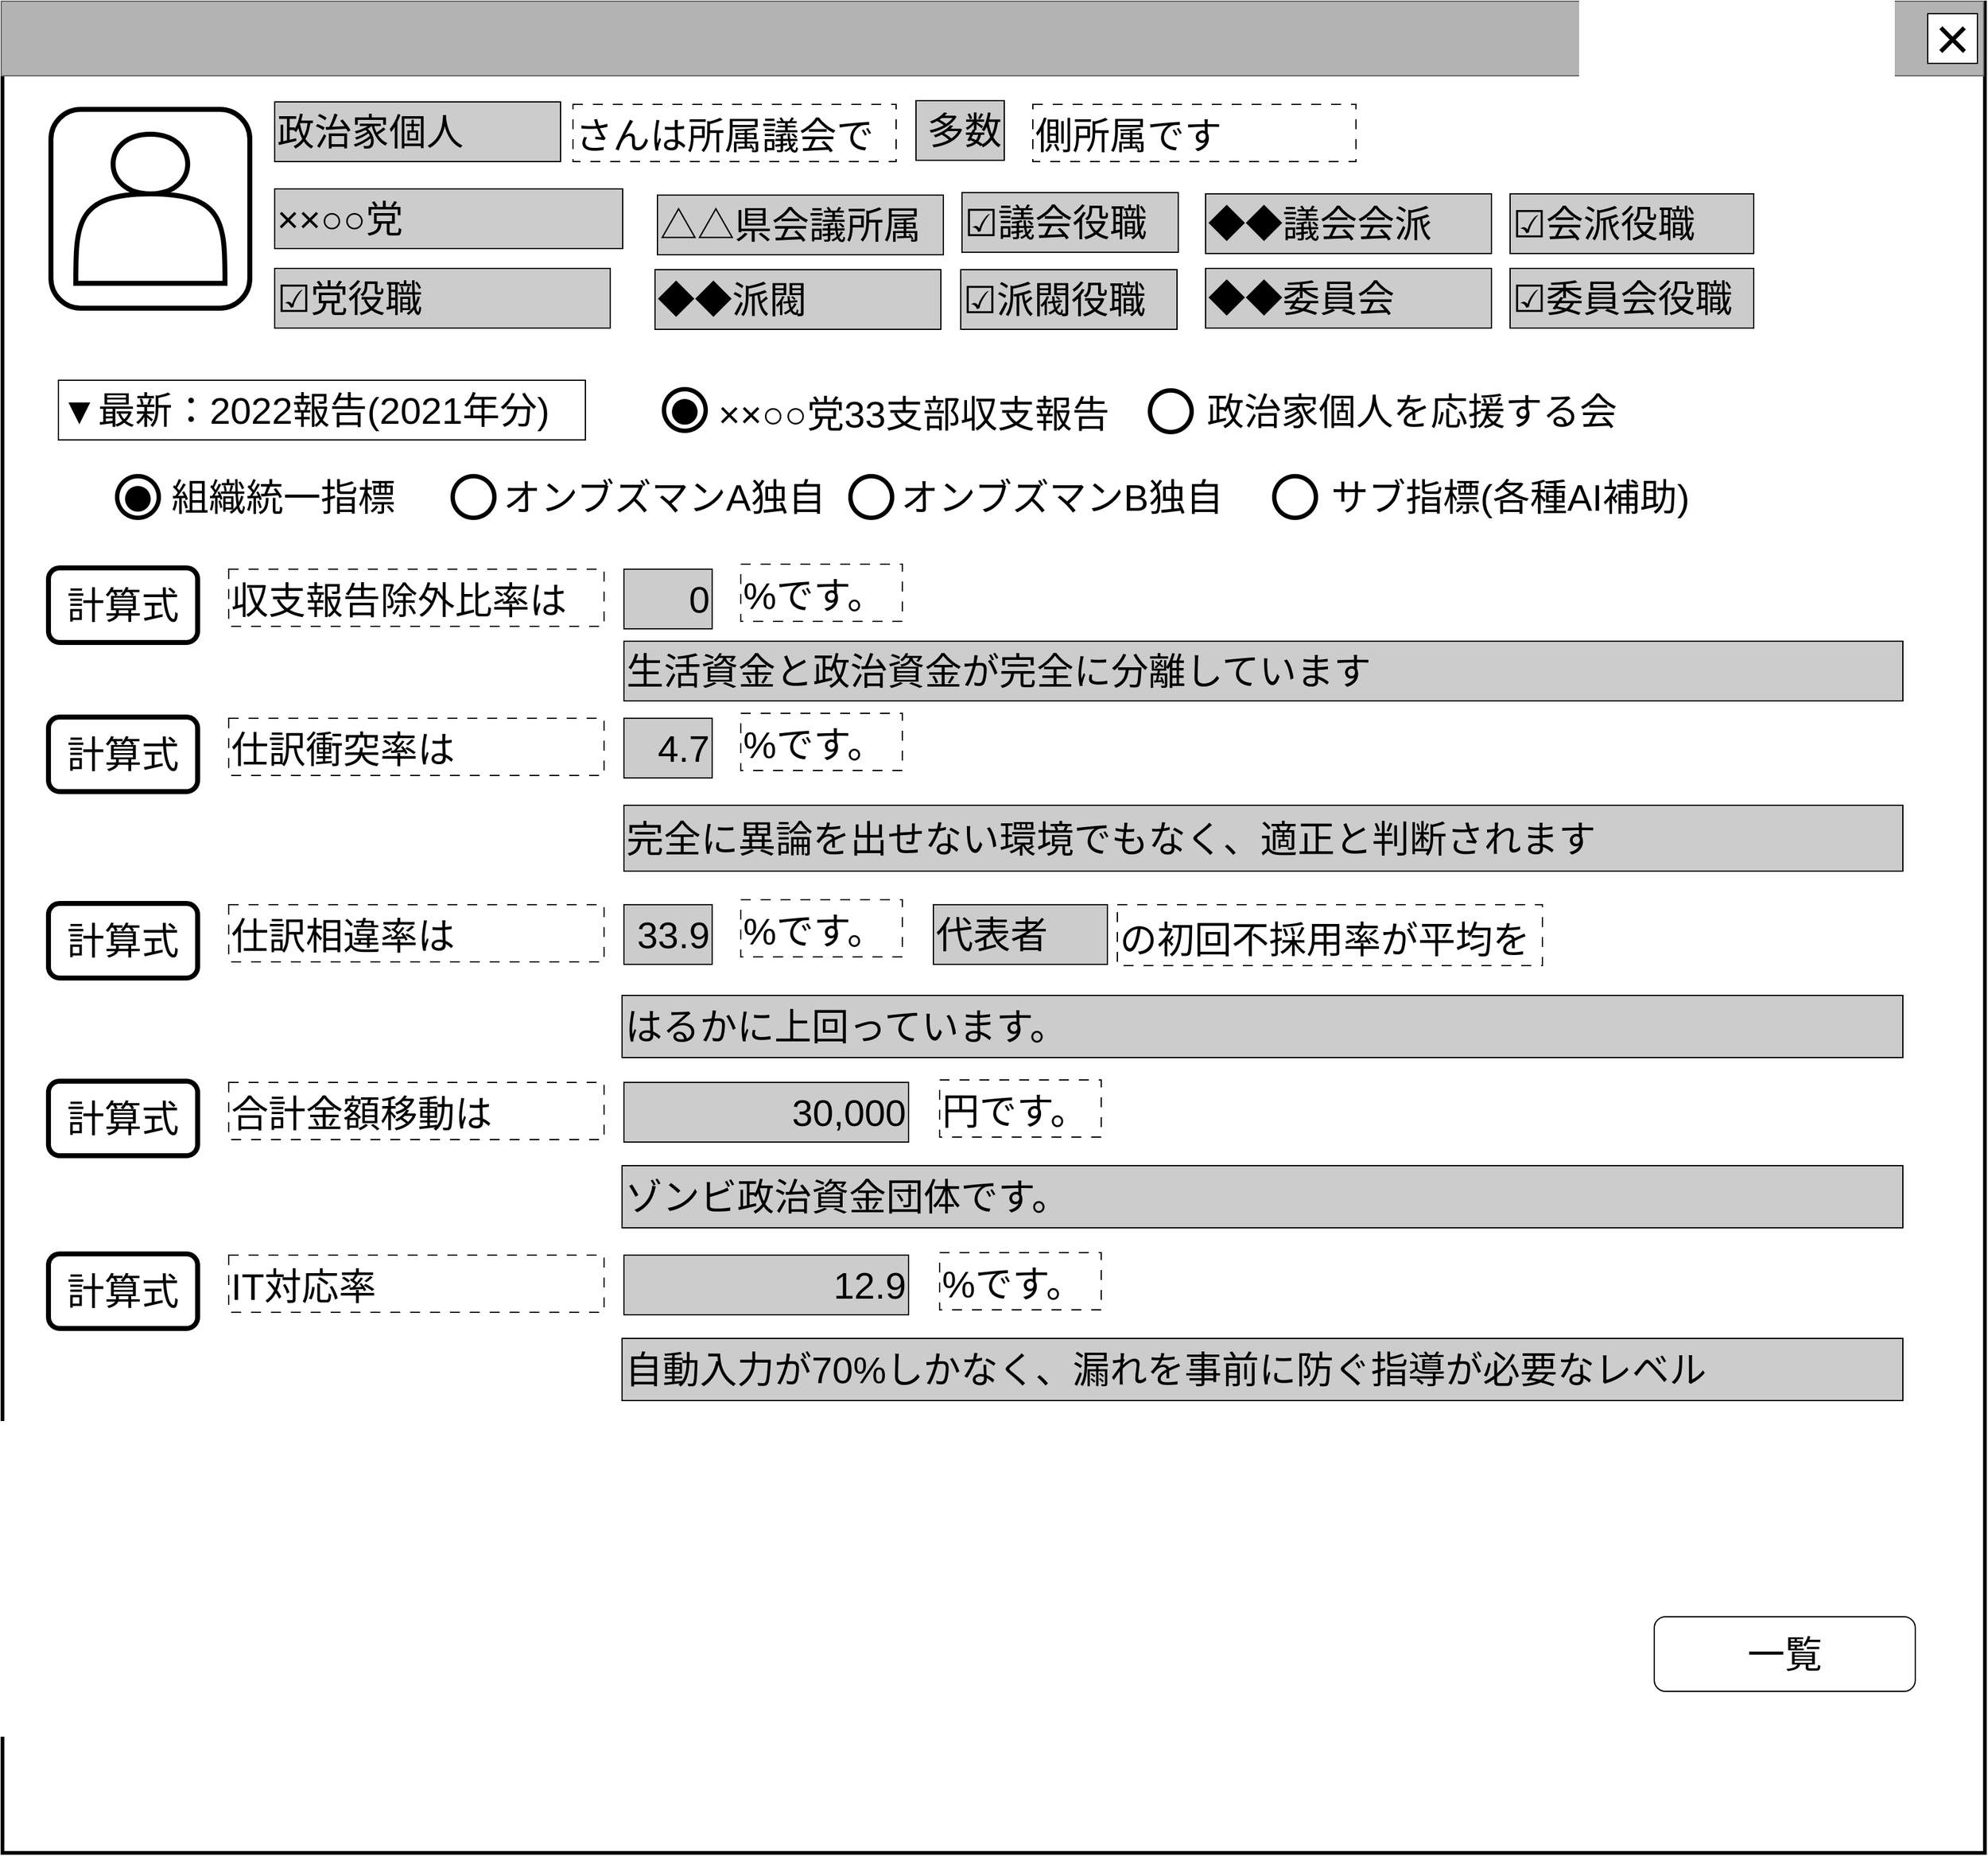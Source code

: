 <mxfile version="23.0.2" type="device">
  <diagram name="ページ1" id="LE8fIzdrHe0wcv1LTvfw">
    <mxGraphModel dx="866" dy="518" grid="1" gridSize="10" guides="1" tooltips="1" connect="1" arrows="1" fold="1" page="1" pageScale="1" pageWidth="1600" pageHeight="1200" math="0" shadow="0">
      <root>
        <mxCell id="0" />
        <mxCell id="cFaB45KztUIKXS-_cTrr-4" value="背景" style="locked=1;" parent="0" visible="0" />
        <mxCell id="cFaB45KztUIKXS-_cTrr-5" value="" style="rounded=0;whiteSpace=wrap;html=1;strokeWidth=3;" parent="cFaB45KztUIKXS-_cTrr-4" vertex="1">
          <mxGeometry x="1" y="1" width="1595" height="1180" as="geometry" />
        </mxCell>
        <mxCell id="cFaB45KztUIKXS-_cTrr-6" value="" style="rounded=0;whiteSpace=wrap;html=1;fillColor=#B3B3B3;fontColor=#333333;strokeColor=#666666;" parent="cFaB45KztUIKXS-_cTrr-4" vertex="1">
          <mxGeometry width="1595" height="60" as="geometry" />
        </mxCell>
        <mxCell id="cFaB45KztUIKXS-_cTrr-7" value="&lt;font style=&quot;font-size: 48px;&quot;&gt;×&lt;/font&gt;" style="rounded=0;whiteSpace=wrap;html=1;" parent="cFaB45KztUIKXS-_cTrr-4" vertex="1">
          <mxGeometry x="1550" y="10" width="40" height="40" as="geometry" />
        </mxCell>
        <mxCell id="cFaB45KztUIKXS-_cTrr-8" value="" style="rounded=0;whiteSpace=wrap;html=1;" parent="cFaB45KztUIKXS-_cTrr-4" vertex="1">
          <mxGeometry x="830" y="670" width="120" height="60" as="geometry" />
        </mxCell>
        <mxCell id="cFaB45KztUIKXS-_cTrr-9" value="ウインドウ" style="locked=1;" parent="0" />
        <mxCell id="cFaB45KztUIKXS-_cTrr-10" value="" style="rounded=0;whiteSpace=wrap;html=1;strokeWidth=3;" parent="cFaB45KztUIKXS-_cTrr-9" vertex="1">
          <mxGeometry x="1" y="1" width="1595" height="1489" as="geometry" />
        </mxCell>
        <mxCell id="cFaB45KztUIKXS-_cTrr-11" value="" style="rounded=0;whiteSpace=wrap;html=1;fillColor=#B3B3B3;fontColor=#333333;strokeColor=#666666;" parent="cFaB45KztUIKXS-_cTrr-9" vertex="1">
          <mxGeometry width="1595" height="60" as="geometry" />
        </mxCell>
        <mxCell id="cFaB45KztUIKXS-_cTrr-12" value="&lt;font style=&quot;font-size: 48px;&quot;&gt;×&lt;/font&gt;" style="rounded=0;whiteSpace=wrap;html=1;" parent="cFaB45KztUIKXS-_cTrr-9" vertex="1">
          <mxGeometry x="1550" y="10" width="40" height="40" as="geometry" />
        </mxCell>
        <mxCell id="cFaB45KztUIKXS-_cTrr-14" value="名称未設定レイヤ" style="" parent="0" />
        <mxCell id="qQW_u_u5-3ppLx-0F7_--9" value="&lt;span style=&quot;font-size: 30px;&quot;&gt;一覧&lt;/span&gt;" style="rounded=1;whiteSpace=wrap;html=1;" parent="cFaB45KztUIKXS-_cTrr-14" vertex="1">
          <mxGeometry x="1330" y="1300" width="210" height="60" as="geometry" />
        </mxCell>
        <mxCell id="qQW_u_u5-3ppLx-0F7_--19" value="&lt;span style=&quot;font-size: 30px;&quot;&gt;収支報告除外比率は&lt;/span&gt;" style="rounded=0;whiteSpace=wrap;html=1;align=left;dashed=1;dashPattern=8 8;verticalAlign=bottom;" parent="cFaB45KztUIKXS-_cTrr-14" vertex="1">
          <mxGeometry x="183" y="457" width="302" height="46" as="geometry" />
        </mxCell>
        <mxCell id="SVBkzKlQY5_SW_EC5yE4-0" value="&lt;div style=&quot;&quot;&gt;&lt;span style=&quot;font-size: 30px;&quot;&gt;0&lt;/span&gt;&lt;/div&gt;" style="rounded=0;whiteSpace=wrap;html=1;align=right;fillColor=#CCCCCC;" parent="cFaB45KztUIKXS-_cTrr-14" vertex="1">
          <mxGeometry x="501" y="457" width="71" height="48" as="geometry" />
        </mxCell>
        <mxCell id="SVBkzKlQY5_SW_EC5yE4-1" value="&lt;span style=&quot;font-size: 30px;&quot;&gt;%です。&lt;br&gt;&lt;/span&gt;" style="rounded=0;whiteSpace=wrap;html=1;align=left;dashed=1;dashPattern=8 8;verticalAlign=bottom;" parent="cFaB45KztUIKXS-_cTrr-14" vertex="1">
          <mxGeometry x="595" y="453" width="130" height="46" as="geometry" />
        </mxCell>
        <mxCell id="SVBkzKlQY5_SW_EC5yE4-2" value="&lt;div style=&quot;&quot;&gt;&lt;span style=&quot;font-size: 30px;&quot;&gt;生活資金と政治資金が完全に分離しています&lt;/span&gt;&lt;/div&gt;" style="rounded=0;whiteSpace=wrap;html=1;align=left;fillColor=#CCCCCC;" parent="cFaB45KztUIKXS-_cTrr-14" vertex="1">
          <mxGeometry x="501" y="515" width="1029" height="48" as="geometry" />
        </mxCell>
        <mxCell id="SVBkzKlQY5_SW_EC5yE4-3" value="&lt;span style=&quot;font-size: 30px;&quot;&gt;仕訳衝突率は&lt;/span&gt;" style="rounded=0;whiteSpace=wrap;html=1;align=left;dashed=1;dashPattern=8 8;verticalAlign=bottom;" parent="cFaB45KztUIKXS-_cTrr-14" vertex="1">
          <mxGeometry x="183" y="577" width="302" height="46" as="geometry" />
        </mxCell>
        <mxCell id="SVBkzKlQY5_SW_EC5yE4-4" value="&lt;div style=&quot;&quot;&gt;&lt;span style=&quot;font-size: 30px;&quot;&gt;4.7&lt;/span&gt;&lt;/div&gt;" style="rounded=0;whiteSpace=wrap;html=1;align=right;fillColor=#CCCCCC;" parent="cFaB45KztUIKXS-_cTrr-14" vertex="1">
          <mxGeometry x="501" y="577" width="71" height="48" as="geometry" />
        </mxCell>
        <mxCell id="SVBkzKlQY5_SW_EC5yE4-5" value="&lt;font style=&quot;font-size: 30px;&quot;&gt;計算式&lt;/font&gt;" style="rounded=1;whiteSpace=wrap;html=1;strokeWidth=4;" parent="cFaB45KztUIKXS-_cTrr-14" vertex="1">
          <mxGeometry x="38" y="456" width="120" height="60" as="geometry" />
        </mxCell>
        <mxCell id="SVBkzKlQY5_SW_EC5yE4-6" value="&lt;span style=&quot;font-size: 30px;&quot;&gt;%です。&lt;br&gt;&lt;/span&gt;" style="rounded=0;whiteSpace=wrap;html=1;align=left;dashed=1;dashPattern=8 8;verticalAlign=bottom;" parent="cFaB45KztUIKXS-_cTrr-14" vertex="1">
          <mxGeometry x="595" y="573" width="130" height="46" as="geometry" />
        </mxCell>
        <mxCell id="SVBkzKlQY5_SW_EC5yE4-7" value="&lt;span style=&quot;font-size: 30px;&quot;&gt;完全に異論を出せない環境でもなく、適正と判断されます&lt;/span&gt;" style="rounded=0;whiteSpace=wrap;html=1;align=left;fillColor=#CCCCCC;" parent="cFaB45KztUIKXS-_cTrr-14" vertex="1">
          <mxGeometry x="501" y="647" width="1029" height="53" as="geometry" />
        </mxCell>
        <mxCell id="SVBkzKlQY5_SW_EC5yE4-8" value="&lt;font style=&quot;font-size: 30px;&quot;&gt;計算式&lt;/font&gt;" style="rounded=1;whiteSpace=wrap;html=1;strokeWidth=4;" parent="cFaB45KztUIKXS-_cTrr-14" vertex="1">
          <mxGeometry x="38" y="576" width="120" height="60" as="geometry" />
        </mxCell>
        <mxCell id="SVBkzKlQY5_SW_EC5yE4-9" value="&lt;font style=&quot;font-size: 84px;&quot;&gt;○&lt;/font&gt;" style="text;html=1;strokeColor=none;fillColor=none;align=center;verticalAlign=middle;whiteSpace=wrap;rounded=0;fontSize=60;" parent="cFaB45KztUIKXS-_cTrr-14" vertex="1">
          <mxGeometry x="80" y="380" width="60" height="30" as="geometry" />
        </mxCell>
        <mxCell id="SVBkzKlQY5_SW_EC5yE4-10" value="&lt;font style=&quot;font-size: 48px;&quot;&gt;●&lt;/font&gt;" style="text;html=1;strokeColor=none;fillColor=none;align=center;verticalAlign=middle;whiteSpace=wrap;rounded=0;fontSize=48;" parent="cFaB45KztUIKXS-_cTrr-14" vertex="1">
          <mxGeometry x="80" y="382" width="60" height="30" as="geometry" />
        </mxCell>
        <mxCell id="SVBkzKlQY5_SW_EC5yE4-11" value="&lt;span style=&quot;font-size: 30px;&quot;&gt;組織統一指標&lt;br&gt;&lt;/span&gt;" style="text;html=1;strokeColor=none;fillColor=none;align=left;verticalAlign=middle;whiteSpace=wrap;rounded=0;" parent="cFaB45KztUIKXS-_cTrr-14" vertex="1">
          <mxGeometry x="135" y="369" width="275" height="60" as="geometry" />
        </mxCell>
        <mxCell id="SVBkzKlQY5_SW_EC5yE4-12" value="&lt;font style=&quot;font-size: 84px;&quot;&gt;○&lt;/font&gt;" style="text;html=1;strokeColor=none;fillColor=none;align=center;verticalAlign=middle;whiteSpace=wrap;rounded=0;fontSize=60;" parent="cFaB45KztUIKXS-_cTrr-14" vertex="1">
          <mxGeometry x="350" y="380" width="60" height="30" as="geometry" />
        </mxCell>
        <mxCell id="SVBkzKlQY5_SW_EC5yE4-13" value="&lt;span style=&quot;font-size: 30px;&quot;&gt;サブ指標(各種AI補助)&lt;br&gt;&lt;/span&gt;" style="text;html=1;strokeColor=none;fillColor=none;align=left;verticalAlign=middle;whiteSpace=wrap;rounded=0;" parent="cFaB45KztUIKXS-_cTrr-14" vertex="1">
          <mxGeometry x="1068" y="369" width="315" height="60" as="geometry" />
        </mxCell>
        <mxCell id="SVBkzKlQY5_SW_EC5yE4-15" value="&lt;font style=&quot;font-size: 84px;&quot;&gt;○&lt;/font&gt;" style="text;html=1;strokeColor=none;fillColor=none;align=center;verticalAlign=middle;whiteSpace=wrap;rounded=0;fontSize=60;" parent="cFaB45KztUIKXS-_cTrr-14" vertex="1">
          <mxGeometry x="1011" y="380" width="60" height="30" as="geometry" />
        </mxCell>
        <mxCell id="SVBkzKlQY5_SW_EC5yE4-16" value="&lt;span style=&quot;font-size: 30px;&quot;&gt;オンブズマンA独自&lt;br&gt;&lt;/span&gt;" style="text;html=1;strokeColor=none;fillColor=none;align=left;verticalAlign=middle;whiteSpace=wrap;rounded=0;" parent="cFaB45KztUIKXS-_cTrr-14" vertex="1">
          <mxGeometry x="402" y="369" width="315" height="60" as="geometry" />
        </mxCell>
        <mxCell id="SVBkzKlQY5_SW_EC5yE4-17" value="&lt;font style=&quot;font-size: 84px;&quot;&gt;○&lt;/font&gt;" style="text;html=1;strokeColor=none;fillColor=none;align=center;verticalAlign=middle;whiteSpace=wrap;rounded=0;fontSize=60;" parent="cFaB45KztUIKXS-_cTrr-14" vertex="1">
          <mxGeometry x="670" y="380" width="60" height="30" as="geometry" />
        </mxCell>
        <mxCell id="SVBkzKlQY5_SW_EC5yE4-18" value="&lt;span style=&quot;font-size: 30px;&quot;&gt;オンブズマンB独自&lt;br&gt;&lt;/span&gt;" style="text;html=1;strokeColor=none;fillColor=none;align=left;verticalAlign=middle;whiteSpace=wrap;rounded=0;" parent="cFaB45KztUIKXS-_cTrr-14" vertex="1">
          <mxGeometry x="722" y="369" width="315" height="60" as="geometry" />
        </mxCell>
        <mxCell id="SVBkzKlQY5_SW_EC5yE4-19" value="&lt;div style=&quot;&quot;&gt;&lt;span style=&quot;font-size: 30px;&quot;&gt;▼最新：2022報告(2021年分)&lt;/span&gt;&lt;/div&gt;" style="rounded=0;whiteSpace=wrap;html=1;align=left;fillColor=#FFFFFF;" parent="cFaB45KztUIKXS-_cTrr-14" vertex="1">
          <mxGeometry x="46" y="305" width="424" height="48" as="geometry" />
        </mxCell>
        <mxCell id="SVBkzKlQY5_SW_EC5yE4-20" value="&lt;span style=&quot;font-size: 30px;&quot;&gt;仕訳相違率は&lt;/span&gt;" style="rounded=0;whiteSpace=wrap;html=1;align=left;dashed=1;dashPattern=8 8;verticalAlign=bottom;" parent="cFaB45KztUIKXS-_cTrr-14" vertex="1">
          <mxGeometry x="183" y="727" width="302" height="46" as="geometry" />
        </mxCell>
        <mxCell id="SVBkzKlQY5_SW_EC5yE4-21" value="&lt;div style=&quot;&quot;&gt;&lt;span style=&quot;font-size: 30px;&quot;&gt;33.9&lt;/span&gt;&lt;/div&gt;" style="rounded=0;whiteSpace=wrap;html=1;align=right;fillColor=#CCCCCC;" parent="cFaB45KztUIKXS-_cTrr-14" vertex="1">
          <mxGeometry x="501" y="727" width="71" height="48" as="geometry" />
        </mxCell>
        <mxCell id="SVBkzKlQY5_SW_EC5yE4-22" value="&lt;span style=&quot;font-size: 30px;&quot;&gt;%です。&lt;br&gt;&lt;/span&gt;" style="rounded=0;whiteSpace=wrap;html=1;align=left;dashed=1;dashPattern=8 8;verticalAlign=bottom;" parent="cFaB45KztUIKXS-_cTrr-14" vertex="1">
          <mxGeometry x="595" y="723" width="130" height="46" as="geometry" />
        </mxCell>
        <mxCell id="SVBkzKlQY5_SW_EC5yE4-23" value="&lt;span style=&quot;font-size: 30px;&quot;&gt;代表者&lt;/span&gt;" style="rounded=0;whiteSpace=wrap;html=1;align=left;fillColor=#CCCCCC;" parent="cFaB45KztUIKXS-_cTrr-14" vertex="1">
          <mxGeometry x="750" y="727" width="140" height="48" as="geometry" />
        </mxCell>
        <mxCell id="SVBkzKlQY5_SW_EC5yE4-24" value="&lt;font style=&quot;font-size: 30px;&quot;&gt;計算式&lt;/font&gt;" style="rounded=1;whiteSpace=wrap;html=1;strokeWidth=4;" parent="cFaB45KztUIKXS-_cTrr-14" vertex="1">
          <mxGeometry x="38" y="726" width="120" height="60" as="geometry" />
        </mxCell>
        <mxCell id="SVBkzKlQY5_SW_EC5yE4-25" value="&lt;span style=&quot;font-size: 30px;&quot;&gt;の初回不採用率が平均を&lt;br&gt;&lt;/span&gt;" style="rounded=0;whiteSpace=wrap;html=1;align=left;dashed=1;dashPattern=8 8;verticalAlign=bottom;" parent="cFaB45KztUIKXS-_cTrr-14" vertex="1">
          <mxGeometry x="898" y="727" width="342" height="49" as="geometry" />
        </mxCell>
        <mxCell id="SVBkzKlQY5_SW_EC5yE4-26" value="&lt;span style=&quot;font-size: 30px;&quot;&gt;はるかに上回っています。&lt;/span&gt;" style="rounded=0;whiteSpace=wrap;html=1;align=left;fillColor=#CCCCCC;" parent="cFaB45KztUIKXS-_cTrr-14" vertex="1">
          <mxGeometry x="499.5" y="800" width="1030.5" height="50" as="geometry" />
        </mxCell>
        <mxCell id="SVBkzKlQY5_SW_EC5yE4-27" value="&lt;span style=&quot;font-size: 30px;&quot;&gt;合計金額移動は&lt;/span&gt;" style="rounded=0;whiteSpace=wrap;html=1;align=left;dashed=1;dashPattern=8 8;verticalAlign=bottom;" parent="cFaB45KztUIKXS-_cTrr-14" vertex="1">
          <mxGeometry x="183" y="870" width="302" height="46" as="geometry" />
        </mxCell>
        <mxCell id="SVBkzKlQY5_SW_EC5yE4-28" value="&lt;div style=&quot;&quot;&gt;&lt;span style=&quot;font-size: 30px;&quot;&gt;30,000&lt;/span&gt;&lt;/div&gt;" style="rounded=0;whiteSpace=wrap;html=1;align=right;fillColor=#CCCCCC;" parent="cFaB45KztUIKXS-_cTrr-14" vertex="1">
          <mxGeometry x="501" y="870" width="229" height="48" as="geometry" />
        </mxCell>
        <mxCell id="SVBkzKlQY5_SW_EC5yE4-29" value="&lt;span style=&quot;font-size: 30px;&quot;&gt;円です。&lt;br&gt;&lt;/span&gt;" style="rounded=0;whiteSpace=wrap;html=1;align=left;dashed=1;dashPattern=8 8;verticalAlign=bottom;" parent="cFaB45KztUIKXS-_cTrr-14" vertex="1">
          <mxGeometry x="755" y="868" width="130" height="46" as="geometry" />
        </mxCell>
        <mxCell id="SVBkzKlQY5_SW_EC5yE4-30" value="&lt;font style=&quot;font-size: 30px;&quot;&gt;計算式&lt;/font&gt;" style="rounded=1;whiteSpace=wrap;html=1;strokeWidth=4;" parent="cFaB45KztUIKXS-_cTrr-14" vertex="1">
          <mxGeometry x="38" y="869" width="120" height="60" as="geometry" />
        </mxCell>
        <mxCell id="SVBkzKlQY5_SW_EC5yE4-32" value="&lt;span style=&quot;font-size: 30px;&quot;&gt;ゾンビ政治資金団体です。&lt;/span&gt;" style="rounded=0;whiteSpace=wrap;html=1;align=left;fillColor=#CCCCCC;" parent="cFaB45KztUIKXS-_cTrr-14" vertex="1">
          <mxGeometry x="499.5" y="937" width="1030.5" height="50" as="geometry" />
        </mxCell>
        <mxCell id="SVBkzKlQY5_SW_EC5yE4-33" value="&lt;font style=&quot;font-size: 84px;&quot;&gt;○&lt;/font&gt;" style="text;html=1;strokeColor=none;fillColor=none;align=center;verticalAlign=middle;whiteSpace=wrap;rounded=0;fontSize=60;" parent="cFaB45KztUIKXS-_cTrr-14" vertex="1">
          <mxGeometry x="520" y="310" width="60" height="30" as="geometry" />
        </mxCell>
        <mxCell id="SVBkzKlQY5_SW_EC5yE4-34" value="&lt;font style=&quot;font-size: 48px;&quot;&gt;●&lt;/font&gt;" style="text;html=1;strokeColor=none;fillColor=none;align=center;verticalAlign=middle;whiteSpace=wrap;rounded=0;fontSize=48;" parent="cFaB45KztUIKXS-_cTrr-14" vertex="1">
          <mxGeometry x="520" y="312" width="60" height="30" as="geometry" />
        </mxCell>
        <mxCell id="SVBkzKlQY5_SW_EC5yE4-35" value="&lt;span style=&quot;font-size: 30px;&quot;&gt;××○○党33支部収支報告&lt;br&gt;&lt;/span&gt;" style="text;html=1;strokeColor=none;fillColor=none;align=left;verticalAlign=middle;whiteSpace=wrap;rounded=0;" parent="cFaB45KztUIKXS-_cTrr-14" vertex="1">
          <mxGeometry x="575" y="302" width="355" height="60" as="geometry" />
        </mxCell>
        <mxCell id="SVBkzKlQY5_SW_EC5yE4-36" value="&lt;span style=&quot;font-size: 30px;&quot;&gt;政治家個人を応援する会&lt;br&gt;&lt;/span&gt;" style="text;html=1;strokeColor=none;fillColor=none;align=left;verticalAlign=middle;whiteSpace=wrap;rounded=0;" parent="cFaB45KztUIKXS-_cTrr-14" vertex="1">
          <mxGeometry x="968" y="300" width="372" height="60" as="geometry" />
        </mxCell>
        <mxCell id="SVBkzKlQY5_SW_EC5yE4-37" value="&lt;font style=&quot;font-size: 84px;&quot;&gt;○&lt;/font&gt;" style="text;html=1;strokeColor=none;fillColor=none;align=center;verticalAlign=middle;whiteSpace=wrap;rounded=0;fontSize=60;" parent="cFaB45KztUIKXS-_cTrr-14" vertex="1">
          <mxGeometry x="911" y="311" width="60" height="30" as="geometry" />
        </mxCell>
        <mxCell id="uOTDyszs7KqVxaan8sgY-0" value="&lt;span style=&quot;font-size: 30px;&quot;&gt;IT対応率&lt;/span&gt;" style="rounded=0;whiteSpace=wrap;html=1;align=left;dashed=1;dashPattern=8 8;verticalAlign=bottom;" parent="cFaB45KztUIKXS-_cTrr-14" vertex="1">
          <mxGeometry x="183" y="1009" width="302" height="46" as="geometry" />
        </mxCell>
        <mxCell id="uOTDyszs7KqVxaan8sgY-1" value="&lt;div style=&quot;&quot;&gt;&lt;span style=&quot;font-size: 30px;&quot;&gt;12.9&lt;/span&gt;&lt;/div&gt;" style="rounded=0;whiteSpace=wrap;html=1;align=right;fillColor=#CCCCCC;" parent="cFaB45KztUIKXS-_cTrr-14" vertex="1">
          <mxGeometry x="501" y="1009" width="229" height="48" as="geometry" />
        </mxCell>
        <mxCell id="uOTDyszs7KqVxaan8sgY-2" value="&lt;span style=&quot;font-size: 30px;&quot;&gt;%です。&lt;br&gt;&lt;/span&gt;" style="rounded=0;whiteSpace=wrap;html=1;align=left;dashed=1;dashPattern=8 8;verticalAlign=bottom;" parent="cFaB45KztUIKXS-_cTrr-14" vertex="1">
          <mxGeometry x="755" y="1007" width="130" height="46" as="geometry" />
        </mxCell>
        <mxCell id="uOTDyszs7KqVxaan8sgY-3" value="&lt;font style=&quot;font-size: 30px;&quot;&gt;計算式&lt;/font&gt;" style="rounded=1;whiteSpace=wrap;html=1;strokeWidth=4;" parent="cFaB45KztUIKXS-_cTrr-14" vertex="1">
          <mxGeometry x="38" y="1008" width="120" height="60" as="geometry" />
        </mxCell>
        <mxCell id="uOTDyszs7KqVxaan8sgY-4" value="&lt;span style=&quot;font-size: 30px;&quot;&gt;自動入力が70%しかなく、漏れを事前に防ぐ指導が必要なレベル&lt;/span&gt;" style="rounded=0;whiteSpace=wrap;html=1;align=left;fillColor=#CCCCCC;" parent="cFaB45KztUIKXS-_cTrr-14" vertex="1">
          <mxGeometry x="499.5" y="1076" width="1030.5" height="50" as="geometry" />
        </mxCell>
        <mxCell id="S4mWK7qt4YU0azK-whtJ-0" value="" style="rounded=1;whiteSpace=wrap;html=1;strokeWidth=4;" parent="cFaB45KztUIKXS-_cTrr-14" vertex="1">
          <mxGeometry x="40" y="87" width="160" height="160" as="geometry" />
        </mxCell>
        <mxCell id="S4mWK7qt4YU0azK-whtJ-1" value="" style="shape=actor;whiteSpace=wrap;html=1;strokeWidth=4;" parent="cFaB45KztUIKXS-_cTrr-14" vertex="1">
          <mxGeometry x="60" y="107" width="120" height="120" as="geometry" />
        </mxCell>
        <mxCell id="S4mWK7qt4YU0azK-whtJ-2" value="&lt;span style=&quot;font-size: 30px;&quot;&gt;政治家個人&lt;/span&gt;" style="rounded=0;whiteSpace=wrap;html=1;align=left;fillColor=#CCCCCC;" parent="cFaB45KztUIKXS-_cTrr-14" vertex="1">
          <mxGeometry x="220" y="81" width="230" height="48" as="geometry" />
        </mxCell>
        <mxCell id="S4mWK7qt4YU0azK-whtJ-3" value="&lt;span style=&quot;font-size: 30px;&quot;&gt;さんは所属議会で&lt;/span&gt;" style="rounded=0;whiteSpace=wrap;html=1;align=left;dashed=1;dashPattern=8 8;verticalAlign=bottom;" parent="cFaB45KztUIKXS-_cTrr-14" vertex="1">
          <mxGeometry x="460" y="83" width="260" height="46" as="geometry" />
        </mxCell>
        <mxCell id="S4mWK7qt4YU0azK-whtJ-4" value="&lt;span style=&quot;font-size: 30px;&quot;&gt;××○○党&lt;/span&gt;" style="rounded=0;whiteSpace=wrap;html=1;align=left;fillColor=#CCCCCC;" parent="cFaB45KztUIKXS-_cTrr-14" vertex="1">
          <mxGeometry x="220" y="151" width="280" height="48" as="geometry" />
        </mxCell>
        <mxCell id="S4mWK7qt4YU0azK-whtJ-5" value="&lt;span style=&quot;font-size: 30px;&quot;&gt;◆◆議会会派&lt;/span&gt;" style="rounded=0;whiteSpace=wrap;html=1;align=left;fillColor=#CCCCCC;" parent="cFaB45KztUIKXS-_cTrr-14" vertex="1">
          <mxGeometry x="969" y="155" width="230" height="48" as="geometry" />
        </mxCell>
        <mxCell id="S4mWK7qt4YU0azK-whtJ-6" value="&lt;font style=&quot;font-size: 30px;&quot;&gt;△△県会議所属&lt;/font&gt;" style="rounded=0;whiteSpace=wrap;html=1;align=left;fillColor=#CCCCCC;" parent="cFaB45KztUIKXS-_cTrr-14" vertex="1">
          <mxGeometry x="528" y="156" width="230" height="48" as="geometry" />
        </mxCell>
        <mxCell id="S4mWK7qt4YU0azK-whtJ-7" value="&lt;div style=&quot;&quot;&gt;&lt;span style=&quot;font-size: 30px;&quot;&gt;☑議会役職&lt;/span&gt;&lt;/div&gt;" style="rounded=0;whiteSpace=wrap;html=1;align=left;fillColor=#CCCCCC;" parent="cFaB45KztUIKXS-_cTrr-14" vertex="1">
          <mxGeometry x="773" y="154" width="174" height="48" as="geometry" />
        </mxCell>
        <mxCell id="S4mWK7qt4YU0azK-whtJ-8" value="&lt;div style=&quot;&quot;&gt;&lt;span style=&quot;font-size: 30px;&quot;&gt;☑会派役職&lt;/span&gt;&lt;/div&gt;" style="rounded=0;whiteSpace=wrap;html=1;align=left;fillColor=#CCCCCC;" parent="cFaB45KztUIKXS-_cTrr-14" vertex="1">
          <mxGeometry x="1214" y="155" width="196" height="48" as="geometry" />
        </mxCell>
        <mxCell id="S4mWK7qt4YU0azK-whtJ-9" value="&lt;div style=&quot;&quot;&gt;&lt;span style=&quot;font-size: 30px;&quot;&gt;多数&lt;/span&gt;&lt;/div&gt;" style="rounded=0;whiteSpace=wrap;html=1;align=right;fillColor=#CCCCCC;" parent="cFaB45KztUIKXS-_cTrr-14" vertex="1">
          <mxGeometry x="736" y="80" width="71" height="48" as="geometry" />
        </mxCell>
        <mxCell id="S4mWK7qt4YU0azK-whtJ-10" value="&lt;span style=&quot;font-size: 30px;&quot;&gt;側所属です&lt;/span&gt;" style="rounded=0;whiteSpace=wrap;html=1;align=left;dashed=1;dashPattern=8 8;verticalAlign=bottom;" parent="cFaB45KztUIKXS-_cTrr-14" vertex="1">
          <mxGeometry x="830" y="83" width="260" height="46" as="geometry" />
        </mxCell>
        <mxCell id="S4mWK7qt4YU0azK-whtJ-11" value="&lt;span style=&quot;font-size: 30px;&quot;&gt;◆◆派閥&lt;/span&gt;" style="rounded=0;whiteSpace=wrap;html=1;align=left;fillColor=#CCCCCC;" parent="cFaB45KztUIKXS-_cTrr-14" vertex="1">
          <mxGeometry x="526" y="216" width="230" height="48" as="geometry" />
        </mxCell>
        <mxCell id="S4mWK7qt4YU0azK-whtJ-12" value="&lt;div style=&quot;&quot;&gt;&lt;span style=&quot;font-size: 30px;&quot;&gt;☑派閥役職&lt;/span&gt;&lt;/div&gt;" style="rounded=0;whiteSpace=wrap;html=1;align=left;fillColor=#CCCCCC;" parent="cFaB45KztUIKXS-_cTrr-14" vertex="1">
          <mxGeometry x="772" y="216" width="174" height="48" as="geometry" />
        </mxCell>
        <mxCell id="S4mWK7qt4YU0azK-whtJ-13" value="&lt;span style=&quot;font-size: 30px;&quot;&gt;◆◆委員会&lt;/span&gt;" style="rounded=0;whiteSpace=wrap;html=1;align=left;fillColor=#CCCCCC;" parent="cFaB45KztUIKXS-_cTrr-14" vertex="1">
          <mxGeometry x="969" y="215" width="230" height="48" as="geometry" />
        </mxCell>
        <mxCell id="S4mWK7qt4YU0azK-whtJ-14" value="&lt;div style=&quot;&quot;&gt;&lt;span style=&quot;font-size: 30px;&quot;&gt;☑委員会役職&lt;/span&gt;&lt;/div&gt;" style="rounded=0;whiteSpace=wrap;html=1;align=left;fillColor=#CCCCCC;" parent="cFaB45KztUIKXS-_cTrr-14" vertex="1">
          <mxGeometry x="1214" y="215" width="196" height="48" as="geometry" />
        </mxCell>
        <mxCell id="S4mWK7qt4YU0azK-whtJ-15" value="&lt;div style=&quot;&quot;&gt;&lt;span style=&quot;font-size: 30px;&quot;&gt;☑党役職&lt;/span&gt;&lt;/div&gt;" style="rounded=0;whiteSpace=wrap;html=1;align=left;fillColor=#CCCCCC;" parent="cFaB45KztUIKXS-_cTrr-14" vertex="1">
          <mxGeometry x="220" y="215" width="270" height="48" as="geometry" />
        </mxCell>
      </root>
    </mxGraphModel>
  </diagram>
</mxfile>
